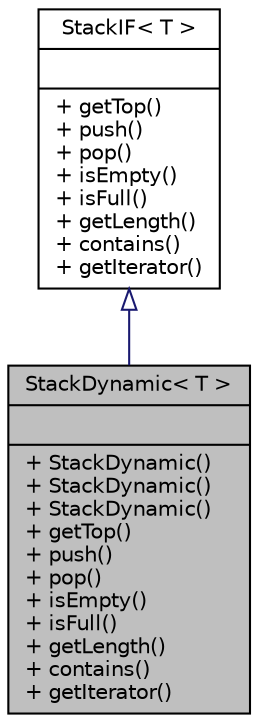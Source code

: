 digraph G
{
  edge [fontname="Helvetica",fontsize="10",labelfontname="Helvetica",labelfontsize="10"];
  node [fontname="Helvetica",fontsize="10",shape=record];
  Node1 [label="{StackDynamic\< T \>\n||+ StackDynamic()\l+ StackDynamic()\l+ StackDynamic()\l+ getTop()\l+ push()\l+ pop()\l+ isEmpty()\l+ isFull()\l+ getLength()\l+ contains()\l+ getIterator()\l}",height=0.2,width=0.4,color="black", fillcolor="grey75", style="filled" fontcolor="black"];
  Node2 -> Node1 [dir="back",color="midnightblue",fontsize="10",style="solid",arrowtail="onormal",fontname="Helvetica"];
  Node2 [label="{StackIF\< T \>\n||+ getTop()\l+ push()\l+ pop()\l+ isEmpty()\l+ isFull()\l+ getLength()\l+ contains()\l+ getIterator()\l}",height=0.2,width=0.4,color="black", fillcolor="white", style="filled",URL="$d0/ddc/interfaceStackIF_3_01T_01_4.html"];
}
